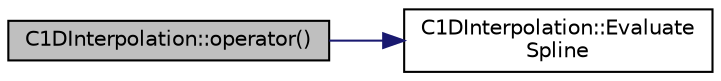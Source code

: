 digraph "C1DInterpolation::operator()"
{
 // LATEX_PDF_SIZE
  edge [fontname="Helvetica",fontsize="10",labelfontname="Helvetica",labelfontsize="10"];
  node [fontname="Helvetica",fontsize="10",shape=record];
  rankdir="LR";
  Node1 [label="C1DInterpolation::operator()",height=0.2,width=0.4,color="black", fillcolor="grey75", style="filled", fontcolor="black",tooltip=" "];
  Node1 -> Node2 [color="midnightblue",fontsize="10",style="solid",fontname="Helvetica"];
  Node2 [label="C1DInterpolation::Evaluate\lSpline",height=0.2,width=0.4,color="black", fillcolor="white", style="filled",URL="$classC1DInterpolation.html#aef99906c0b4175648b79a5580dc279e3",tooltip="Evaluate the value of the spline at a point."];
}
